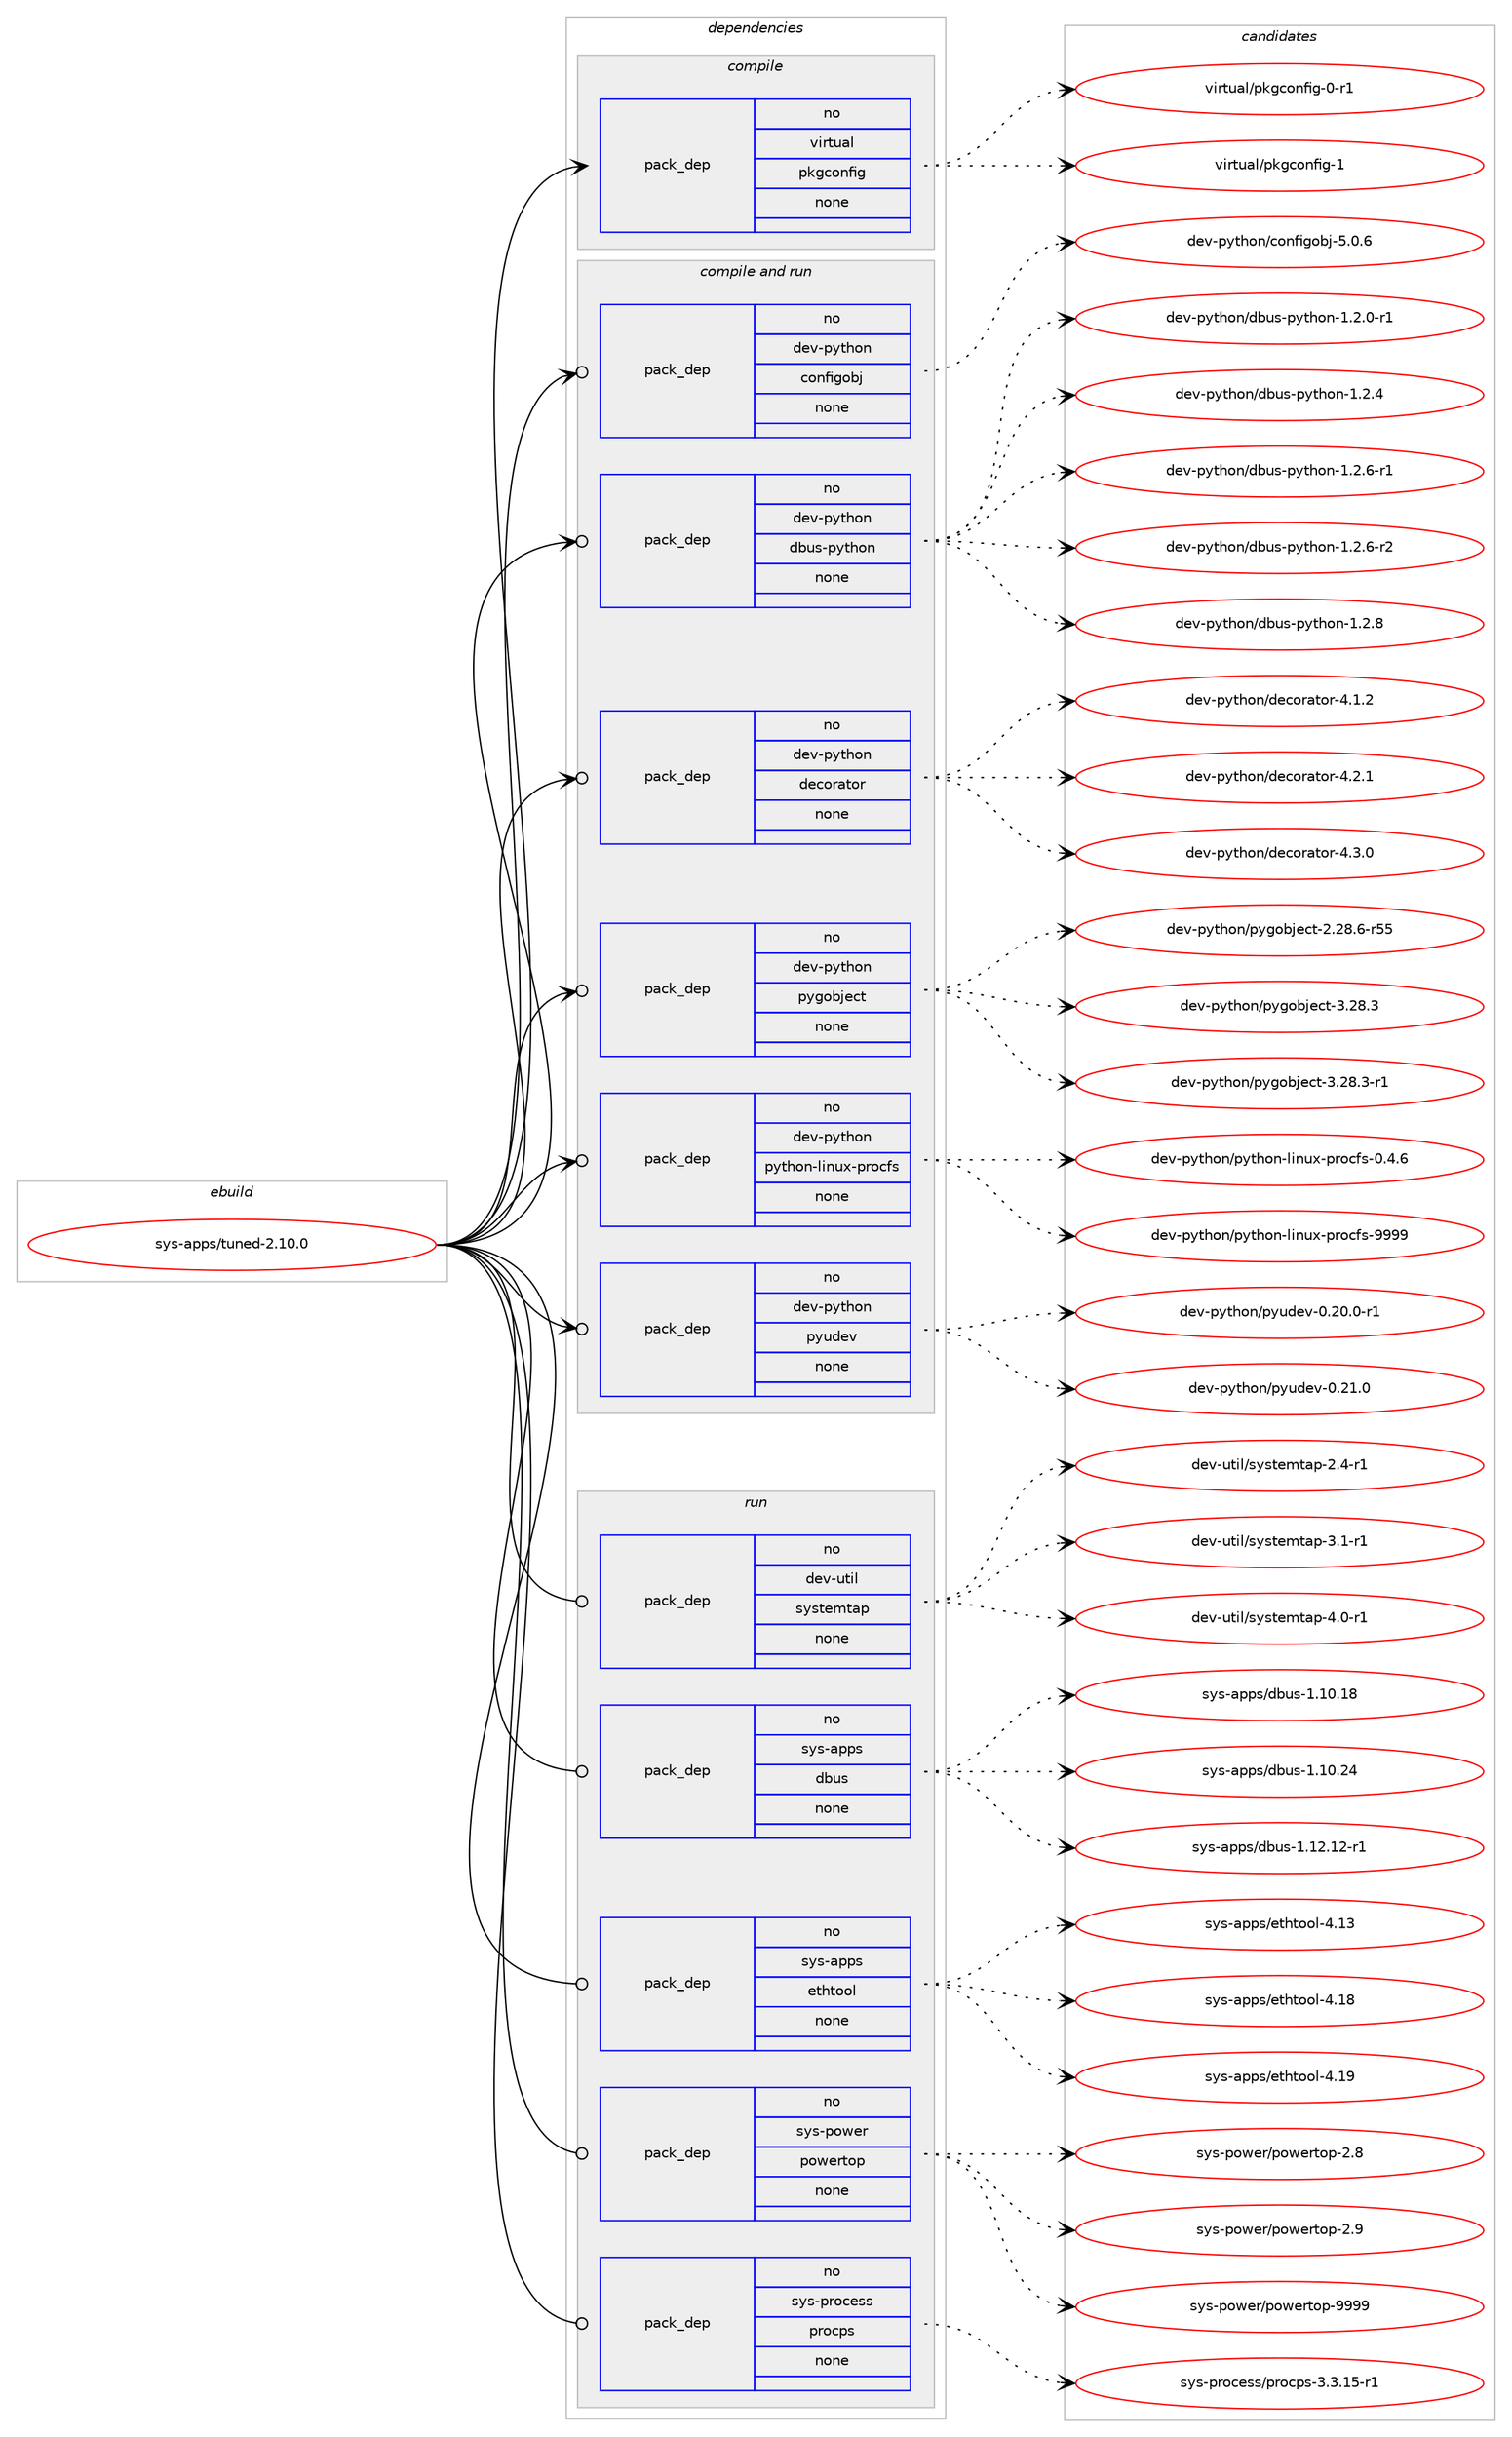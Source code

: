 digraph prolog {

# *************
# Graph options
# *************

newrank=true;
concentrate=true;
compound=true;
graph [rankdir=LR,fontname=Helvetica,fontsize=10,ranksep=1.5];#, ranksep=2.5, nodesep=0.2];
edge  [arrowhead=vee];
node  [fontname=Helvetica,fontsize=10];

# **********
# The ebuild
# **********

subgraph cluster_leftcol {
color=gray;
rank=same;
label=<<i>ebuild</i>>;
id [label="sys-apps/tuned-2.10.0", color=red, width=4, href="../sys-apps/tuned-2.10.0.svg"];
}

# ****************
# The dependencies
# ****************

subgraph cluster_midcol {
color=gray;
label=<<i>dependencies</i>>;
subgraph cluster_compile {
fillcolor="#eeeeee";
style=filled;
label=<<i>compile</i>>;
subgraph pack1230182 {
dependency1715733 [label=<<TABLE BORDER="0" CELLBORDER="1" CELLSPACING="0" CELLPADDING="4" WIDTH="220"><TR><TD ROWSPAN="6" CELLPADDING="30">pack_dep</TD></TR><TR><TD WIDTH="110">no</TD></TR><TR><TD>virtual</TD></TR><TR><TD>pkgconfig</TD></TR><TR><TD>none</TD></TR><TR><TD></TD></TR></TABLE>>, shape=none, color=blue];
}
id:e -> dependency1715733:w [weight=20,style="solid",arrowhead="vee"];
}
subgraph cluster_compileandrun {
fillcolor="#eeeeee";
style=filled;
label=<<i>compile and run</i>>;
subgraph pack1230183 {
dependency1715734 [label=<<TABLE BORDER="0" CELLBORDER="1" CELLSPACING="0" CELLPADDING="4" WIDTH="220"><TR><TD ROWSPAN="6" CELLPADDING="30">pack_dep</TD></TR><TR><TD WIDTH="110">no</TD></TR><TR><TD>dev-python</TD></TR><TR><TD>configobj</TD></TR><TR><TD>none</TD></TR><TR><TD></TD></TR></TABLE>>, shape=none, color=blue];
}
id:e -> dependency1715734:w [weight=20,style="solid",arrowhead="odotvee"];
subgraph pack1230184 {
dependency1715735 [label=<<TABLE BORDER="0" CELLBORDER="1" CELLSPACING="0" CELLPADDING="4" WIDTH="220"><TR><TD ROWSPAN="6" CELLPADDING="30">pack_dep</TD></TR><TR><TD WIDTH="110">no</TD></TR><TR><TD>dev-python</TD></TR><TR><TD>dbus-python</TD></TR><TR><TD>none</TD></TR><TR><TD></TD></TR></TABLE>>, shape=none, color=blue];
}
id:e -> dependency1715735:w [weight=20,style="solid",arrowhead="odotvee"];
subgraph pack1230185 {
dependency1715736 [label=<<TABLE BORDER="0" CELLBORDER="1" CELLSPACING="0" CELLPADDING="4" WIDTH="220"><TR><TD ROWSPAN="6" CELLPADDING="30">pack_dep</TD></TR><TR><TD WIDTH="110">no</TD></TR><TR><TD>dev-python</TD></TR><TR><TD>decorator</TD></TR><TR><TD>none</TD></TR><TR><TD></TD></TR></TABLE>>, shape=none, color=blue];
}
id:e -> dependency1715736:w [weight=20,style="solid",arrowhead="odotvee"];
subgraph pack1230186 {
dependency1715737 [label=<<TABLE BORDER="0" CELLBORDER="1" CELLSPACING="0" CELLPADDING="4" WIDTH="220"><TR><TD ROWSPAN="6" CELLPADDING="30">pack_dep</TD></TR><TR><TD WIDTH="110">no</TD></TR><TR><TD>dev-python</TD></TR><TR><TD>pygobject</TD></TR><TR><TD>none</TD></TR><TR><TD></TD></TR></TABLE>>, shape=none, color=blue];
}
id:e -> dependency1715737:w [weight=20,style="solid",arrowhead="odotvee"];
subgraph pack1230187 {
dependency1715738 [label=<<TABLE BORDER="0" CELLBORDER="1" CELLSPACING="0" CELLPADDING="4" WIDTH="220"><TR><TD ROWSPAN="6" CELLPADDING="30">pack_dep</TD></TR><TR><TD WIDTH="110">no</TD></TR><TR><TD>dev-python</TD></TR><TR><TD>python-linux-procfs</TD></TR><TR><TD>none</TD></TR><TR><TD></TD></TR></TABLE>>, shape=none, color=blue];
}
id:e -> dependency1715738:w [weight=20,style="solid",arrowhead="odotvee"];
subgraph pack1230188 {
dependency1715739 [label=<<TABLE BORDER="0" CELLBORDER="1" CELLSPACING="0" CELLPADDING="4" WIDTH="220"><TR><TD ROWSPAN="6" CELLPADDING="30">pack_dep</TD></TR><TR><TD WIDTH="110">no</TD></TR><TR><TD>dev-python</TD></TR><TR><TD>pyudev</TD></TR><TR><TD>none</TD></TR><TR><TD></TD></TR></TABLE>>, shape=none, color=blue];
}
id:e -> dependency1715739:w [weight=20,style="solid",arrowhead="odotvee"];
}
subgraph cluster_run {
fillcolor="#eeeeee";
style=filled;
label=<<i>run</i>>;
subgraph pack1230189 {
dependency1715740 [label=<<TABLE BORDER="0" CELLBORDER="1" CELLSPACING="0" CELLPADDING="4" WIDTH="220"><TR><TD ROWSPAN="6" CELLPADDING="30">pack_dep</TD></TR><TR><TD WIDTH="110">no</TD></TR><TR><TD>dev-util</TD></TR><TR><TD>systemtap</TD></TR><TR><TD>none</TD></TR><TR><TD></TD></TR></TABLE>>, shape=none, color=blue];
}
id:e -> dependency1715740:w [weight=20,style="solid",arrowhead="odot"];
subgraph pack1230190 {
dependency1715741 [label=<<TABLE BORDER="0" CELLBORDER="1" CELLSPACING="0" CELLPADDING="4" WIDTH="220"><TR><TD ROWSPAN="6" CELLPADDING="30">pack_dep</TD></TR><TR><TD WIDTH="110">no</TD></TR><TR><TD>sys-apps</TD></TR><TR><TD>dbus</TD></TR><TR><TD>none</TD></TR><TR><TD></TD></TR></TABLE>>, shape=none, color=blue];
}
id:e -> dependency1715741:w [weight=20,style="solid",arrowhead="odot"];
subgraph pack1230191 {
dependency1715742 [label=<<TABLE BORDER="0" CELLBORDER="1" CELLSPACING="0" CELLPADDING="4" WIDTH="220"><TR><TD ROWSPAN="6" CELLPADDING="30">pack_dep</TD></TR><TR><TD WIDTH="110">no</TD></TR><TR><TD>sys-apps</TD></TR><TR><TD>ethtool</TD></TR><TR><TD>none</TD></TR><TR><TD></TD></TR></TABLE>>, shape=none, color=blue];
}
id:e -> dependency1715742:w [weight=20,style="solid",arrowhead="odot"];
subgraph pack1230192 {
dependency1715743 [label=<<TABLE BORDER="0" CELLBORDER="1" CELLSPACING="0" CELLPADDING="4" WIDTH="220"><TR><TD ROWSPAN="6" CELLPADDING="30">pack_dep</TD></TR><TR><TD WIDTH="110">no</TD></TR><TR><TD>sys-power</TD></TR><TR><TD>powertop</TD></TR><TR><TD>none</TD></TR><TR><TD></TD></TR></TABLE>>, shape=none, color=blue];
}
id:e -> dependency1715743:w [weight=20,style="solid",arrowhead="odot"];
subgraph pack1230193 {
dependency1715744 [label=<<TABLE BORDER="0" CELLBORDER="1" CELLSPACING="0" CELLPADDING="4" WIDTH="220"><TR><TD ROWSPAN="6" CELLPADDING="30">pack_dep</TD></TR><TR><TD WIDTH="110">no</TD></TR><TR><TD>sys-process</TD></TR><TR><TD>procps</TD></TR><TR><TD>none</TD></TR><TR><TD></TD></TR></TABLE>>, shape=none, color=blue];
}
id:e -> dependency1715744:w [weight=20,style="solid",arrowhead="odot"];
}
}

# **************
# The candidates
# **************

subgraph cluster_choices {
rank=same;
color=gray;
label=<<i>candidates</i>>;

subgraph choice1230182 {
color=black;
nodesep=1;
choice11810511411611797108471121071039911111010210510345484511449 [label="virtual/pkgconfig-0-r1", color=red, width=4,href="../virtual/pkgconfig-0-r1.svg"];
choice1181051141161179710847112107103991111101021051034549 [label="virtual/pkgconfig-1", color=red, width=4,href="../virtual/pkgconfig-1.svg"];
dependency1715733:e -> choice11810511411611797108471121071039911111010210510345484511449:w [style=dotted,weight="100"];
dependency1715733:e -> choice1181051141161179710847112107103991111101021051034549:w [style=dotted,weight="100"];
}
subgraph choice1230183 {
color=black;
nodesep=1;
choice10010111845112121116104111110479911111010210510311198106455346484654 [label="dev-python/configobj-5.0.6", color=red, width=4,href="../dev-python/configobj-5.0.6.svg"];
dependency1715734:e -> choice10010111845112121116104111110479911111010210510311198106455346484654:w [style=dotted,weight="100"];
}
subgraph choice1230184 {
color=black;
nodesep=1;
choice100101118451121211161041111104710098117115451121211161041111104549465046484511449 [label="dev-python/dbus-python-1.2.0-r1", color=red, width=4,href="../dev-python/dbus-python-1.2.0-r1.svg"];
choice10010111845112121116104111110471009811711545112121116104111110454946504652 [label="dev-python/dbus-python-1.2.4", color=red, width=4,href="../dev-python/dbus-python-1.2.4.svg"];
choice100101118451121211161041111104710098117115451121211161041111104549465046544511449 [label="dev-python/dbus-python-1.2.6-r1", color=red, width=4,href="../dev-python/dbus-python-1.2.6-r1.svg"];
choice100101118451121211161041111104710098117115451121211161041111104549465046544511450 [label="dev-python/dbus-python-1.2.6-r2", color=red, width=4,href="../dev-python/dbus-python-1.2.6-r2.svg"];
choice10010111845112121116104111110471009811711545112121116104111110454946504656 [label="dev-python/dbus-python-1.2.8", color=red, width=4,href="../dev-python/dbus-python-1.2.8.svg"];
dependency1715735:e -> choice100101118451121211161041111104710098117115451121211161041111104549465046484511449:w [style=dotted,weight="100"];
dependency1715735:e -> choice10010111845112121116104111110471009811711545112121116104111110454946504652:w [style=dotted,weight="100"];
dependency1715735:e -> choice100101118451121211161041111104710098117115451121211161041111104549465046544511449:w [style=dotted,weight="100"];
dependency1715735:e -> choice100101118451121211161041111104710098117115451121211161041111104549465046544511450:w [style=dotted,weight="100"];
dependency1715735:e -> choice10010111845112121116104111110471009811711545112121116104111110454946504656:w [style=dotted,weight="100"];
}
subgraph choice1230185 {
color=black;
nodesep=1;
choice10010111845112121116104111110471001019911111497116111114455246494650 [label="dev-python/decorator-4.1.2", color=red, width=4,href="../dev-python/decorator-4.1.2.svg"];
choice10010111845112121116104111110471001019911111497116111114455246504649 [label="dev-python/decorator-4.2.1", color=red, width=4,href="../dev-python/decorator-4.2.1.svg"];
choice10010111845112121116104111110471001019911111497116111114455246514648 [label="dev-python/decorator-4.3.0", color=red, width=4,href="../dev-python/decorator-4.3.0.svg"];
dependency1715736:e -> choice10010111845112121116104111110471001019911111497116111114455246494650:w [style=dotted,weight="100"];
dependency1715736:e -> choice10010111845112121116104111110471001019911111497116111114455246504649:w [style=dotted,weight="100"];
dependency1715736:e -> choice10010111845112121116104111110471001019911111497116111114455246514648:w [style=dotted,weight="100"];
}
subgraph choice1230186 {
color=black;
nodesep=1;
choice1001011184511212111610411111047112121103111981061019911645504650564654451145353 [label="dev-python/pygobject-2.28.6-r55", color=red, width=4,href="../dev-python/pygobject-2.28.6-r55.svg"];
choice1001011184511212111610411111047112121103111981061019911645514650564651 [label="dev-python/pygobject-3.28.3", color=red, width=4,href="../dev-python/pygobject-3.28.3.svg"];
choice10010111845112121116104111110471121211031119810610199116455146505646514511449 [label="dev-python/pygobject-3.28.3-r1", color=red, width=4,href="../dev-python/pygobject-3.28.3-r1.svg"];
dependency1715737:e -> choice1001011184511212111610411111047112121103111981061019911645504650564654451145353:w [style=dotted,weight="100"];
dependency1715737:e -> choice1001011184511212111610411111047112121103111981061019911645514650564651:w [style=dotted,weight="100"];
dependency1715737:e -> choice10010111845112121116104111110471121211031119810610199116455146505646514511449:w [style=dotted,weight="100"];
}
subgraph choice1230187 {
color=black;
nodesep=1;
choice1001011184511212111610411111047112121116104111110451081051101171204511211411199102115454846524654 [label="dev-python/python-linux-procfs-0.4.6", color=red, width=4,href="../dev-python/python-linux-procfs-0.4.6.svg"];
choice10010111845112121116104111110471121211161041111104510810511011712045112114111991021154557575757 [label="dev-python/python-linux-procfs-9999", color=red, width=4,href="../dev-python/python-linux-procfs-9999.svg"];
dependency1715738:e -> choice1001011184511212111610411111047112121116104111110451081051101171204511211411199102115454846524654:w [style=dotted,weight="100"];
dependency1715738:e -> choice10010111845112121116104111110471121211161041111104510810511011712045112114111991021154557575757:w [style=dotted,weight="100"];
}
subgraph choice1230188 {
color=black;
nodesep=1;
choice1001011184511212111610411111047112121117100101118454846504846484511449 [label="dev-python/pyudev-0.20.0-r1", color=red, width=4,href="../dev-python/pyudev-0.20.0-r1.svg"];
choice100101118451121211161041111104711212111710010111845484650494648 [label="dev-python/pyudev-0.21.0", color=red, width=4,href="../dev-python/pyudev-0.21.0.svg"];
dependency1715739:e -> choice1001011184511212111610411111047112121117100101118454846504846484511449:w [style=dotted,weight="100"];
dependency1715739:e -> choice100101118451121211161041111104711212111710010111845484650494648:w [style=dotted,weight="100"];
}
subgraph choice1230189 {
color=black;
nodesep=1;
choice100101118451171161051084711512111511610110911697112455046524511449 [label="dev-util/systemtap-2.4-r1", color=red, width=4,href="../dev-util/systemtap-2.4-r1.svg"];
choice100101118451171161051084711512111511610110911697112455146494511449 [label="dev-util/systemtap-3.1-r1", color=red, width=4,href="../dev-util/systemtap-3.1-r1.svg"];
choice100101118451171161051084711512111511610110911697112455246484511449 [label="dev-util/systemtap-4.0-r1", color=red, width=4,href="../dev-util/systemtap-4.0-r1.svg"];
dependency1715740:e -> choice100101118451171161051084711512111511610110911697112455046524511449:w [style=dotted,weight="100"];
dependency1715740:e -> choice100101118451171161051084711512111511610110911697112455146494511449:w [style=dotted,weight="100"];
dependency1715740:e -> choice100101118451171161051084711512111511610110911697112455246484511449:w [style=dotted,weight="100"];
}
subgraph choice1230190 {
color=black;
nodesep=1;
choice115121115459711211211547100981171154549464948464956 [label="sys-apps/dbus-1.10.18", color=red, width=4,href="../sys-apps/dbus-1.10.18.svg"];
choice115121115459711211211547100981171154549464948465052 [label="sys-apps/dbus-1.10.24", color=red, width=4,href="../sys-apps/dbus-1.10.24.svg"];
choice1151211154597112112115471009811711545494649504649504511449 [label="sys-apps/dbus-1.12.12-r1", color=red, width=4,href="../sys-apps/dbus-1.12.12-r1.svg"];
dependency1715741:e -> choice115121115459711211211547100981171154549464948464956:w [style=dotted,weight="100"];
dependency1715741:e -> choice115121115459711211211547100981171154549464948465052:w [style=dotted,weight="100"];
dependency1715741:e -> choice1151211154597112112115471009811711545494649504649504511449:w [style=dotted,weight="100"];
}
subgraph choice1230191 {
color=black;
nodesep=1;
choice1151211154597112112115471011161041161111111084552464951 [label="sys-apps/ethtool-4.13", color=red, width=4,href="../sys-apps/ethtool-4.13.svg"];
choice1151211154597112112115471011161041161111111084552464956 [label="sys-apps/ethtool-4.18", color=red, width=4,href="../sys-apps/ethtool-4.18.svg"];
choice1151211154597112112115471011161041161111111084552464957 [label="sys-apps/ethtool-4.19", color=red, width=4,href="../sys-apps/ethtool-4.19.svg"];
dependency1715742:e -> choice1151211154597112112115471011161041161111111084552464951:w [style=dotted,weight="100"];
dependency1715742:e -> choice1151211154597112112115471011161041161111111084552464956:w [style=dotted,weight="100"];
dependency1715742:e -> choice1151211154597112112115471011161041161111111084552464957:w [style=dotted,weight="100"];
}
subgraph choice1230192 {
color=black;
nodesep=1;
choice115121115451121111191011144711211111910111411611111245504656 [label="sys-power/powertop-2.8", color=red, width=4,href="../sys-power/powertop-2.8.svg"];
choice115121115451121111191011144711211111910111411611111245504657 [label="sys-power/powertop-2.9", color=red, width=4,href="../sys-power/powertop-2.9.svg"];
choice11512111545112111119101114471121111191011141161111124557575757 [label="sys-power/powertop-9999", color=red, width=4,href="../sys-power/powertop-9999.svg"];
dependency1715743:e -> choice115121115451121111191011144711211111910111411611111245504656:w [style=dotted,weight="100"];
dependency1715743:e -> choice115121115451121111191011144711211111910111411611111245504657:w [style=dotted,weight="100"];
dependency1715743:e -> choice11512111545112111119101114471121111191011141161111124557575757:w [style=dotted,weight="100"];
}
subgraph choice1230193 {
color=black;
nodesep=1;
choice11512111545112114111991011151154711211411199112115455146514649534511449 [label="sys-process/procps-3.3.15-r1", color=red, width=4,href="../sys-process/procps-3.3.15-r1.svg"];
dependency1715744:e -> choice11512111545112114111991011151154711211411199112115455146514649534511449:w [style=dotted,weight="100"];
}
}

}

